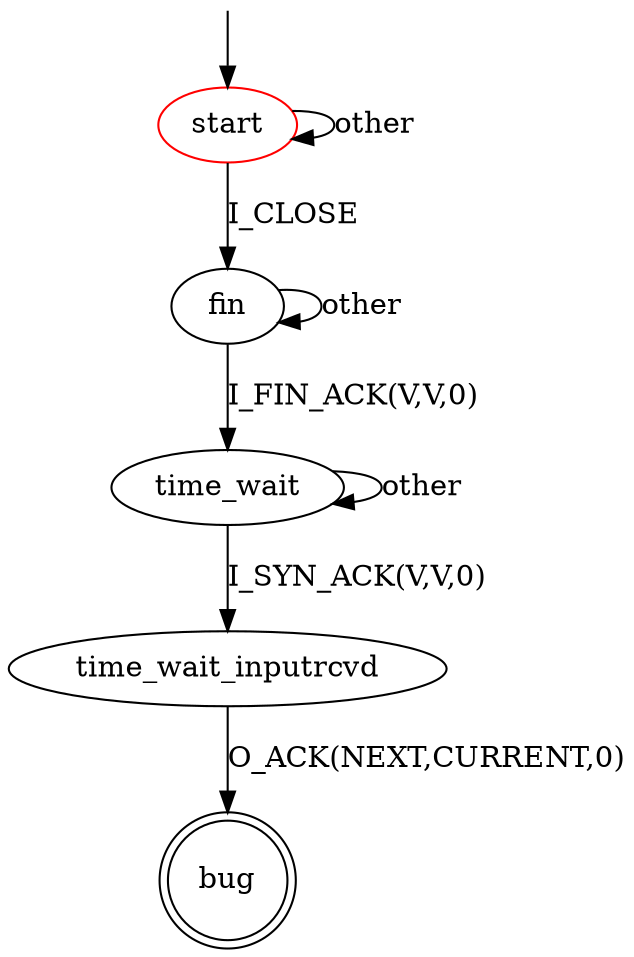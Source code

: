 digraph G {
label=""
start [color="red"]
bug [shape="doublecircle"]

start -> start [label="other"]
start -> fin [label="I_CLOSE"]
fin -> fin [label="other"]
fin -> time_wait [label="I_FIN_ACK(V,V,0)"]
time_wait -> time_wait [label="other"]
time_wait -> time_wait_inputrcvd [label="I_SYN_ACK(V,V,0)"]
time_wait_inputrcvd -> bug [label="O_ACK(NEXT,CURRENT,0)"]

__start0 [label="" shape="none" width="0" height="0"];
__start0 -> start;
}
